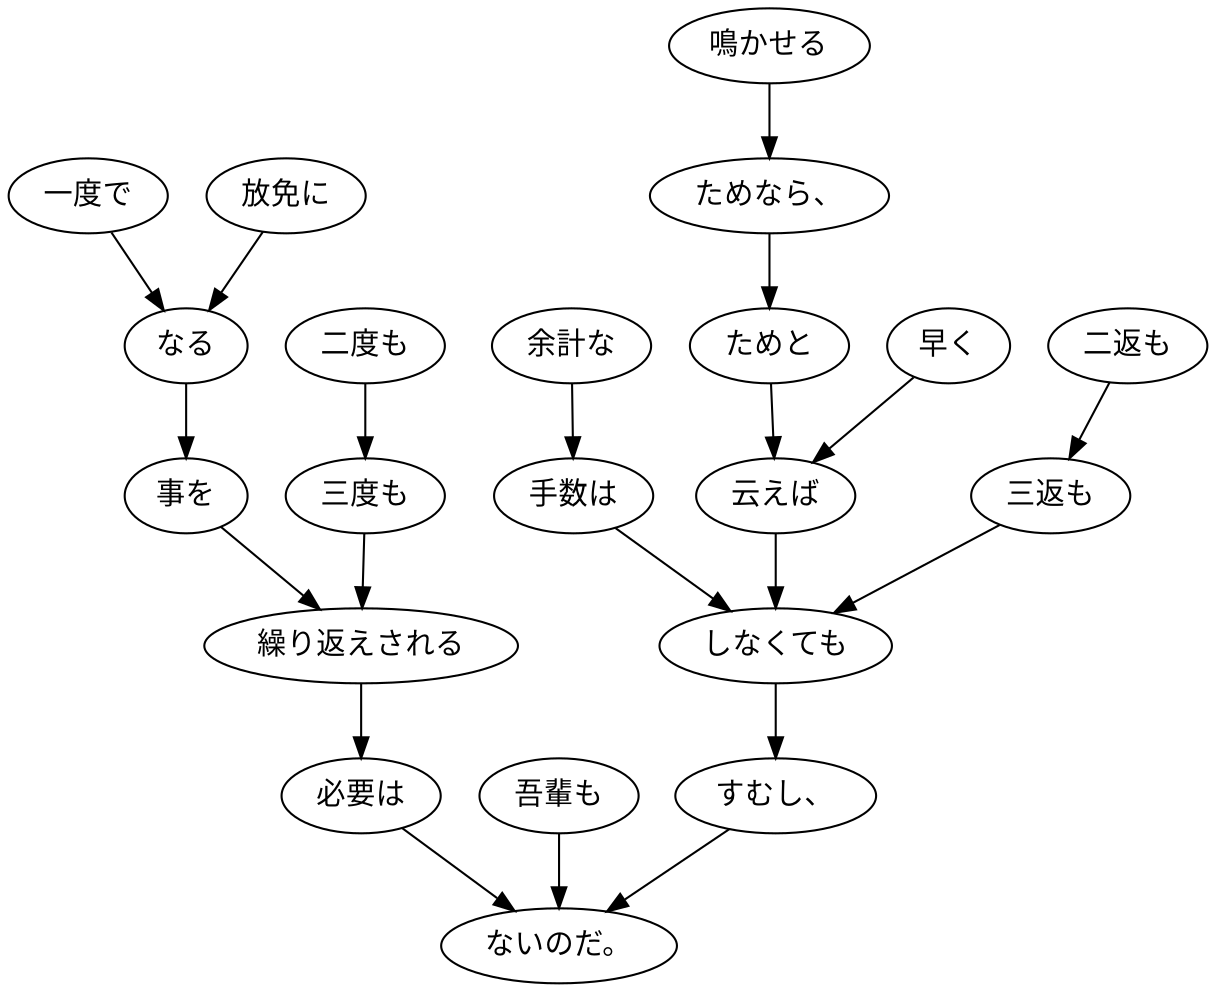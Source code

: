 digraph graph4565 {
	node0 [label="鳴かせる"];
	node1 [label="ためなら、"];
	node2 [label="ためと"];
	node3 [label="早く"];
	node4 [label="云えば"];
	node5 [label="二返も"];
	node6 [label="三返も"];
	node7 [label="余計な"];
	node8 [label="手数は"];
	node9 [label="しなくても"];
	node10 [label="すむし、"];
	node11 [label="吾輩も"];
	node12 [label="一度で"];
	node13 [label="放免に"];
	node14 [label="なる"];
	node15 [label="事を"];
	node16 [label="二度も"];
	node17 [label="三度も"];
	node18 [label="繰り返えされる"];
	node19 [label="必要は"];
	node20 [label="ないのだ。"];
	node0 -> node1;
	node1 -> node2;
	node2 -> node4;
	node3 -> node4;
	node4 -> node9;
	node5 -> node6;
	node6 -> node9;
	node7 -> node8;
	node8 -> node9;
	node9 -> node10;
	node10 -> node20;
	node11 -> node20;
	node12 -> node14;
	node13 -> node14;
	node14 -> node15;
	node15 -> node18;
	node16 -> node17;
	node17 -> node18;
	node18 -> node19;
	node19 -> node20;
}
